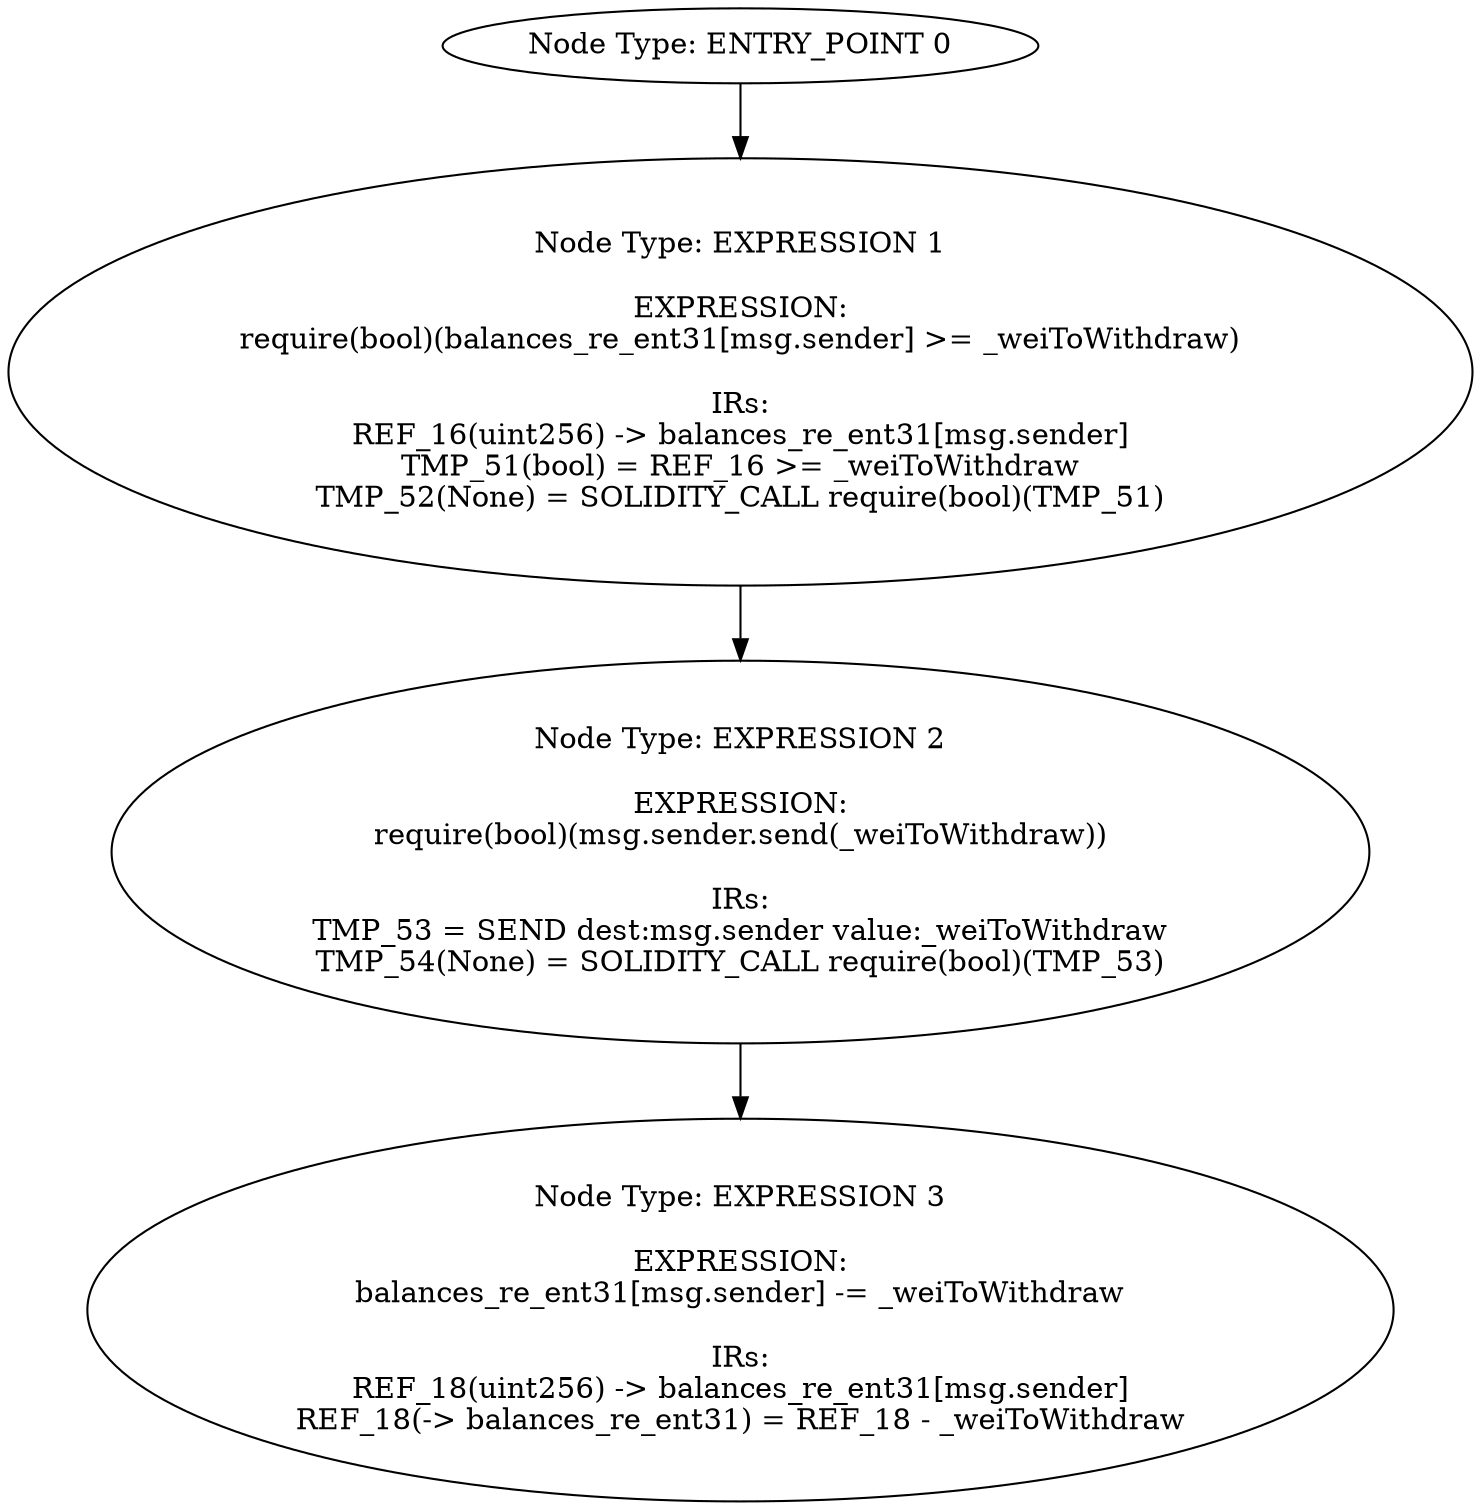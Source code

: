 digraph{
0[label="Node Type: ENTRY_POINT 0
"];
0->1;
1[label="Node Type: EXPRESSION 1

EXPRESSION:
require(bool)(balances_re_ent31[msg.sender] >= _weiToWithdraw)

IRs:
REF_16(uint256) -> balances_re_ent31[msg.sender]
TMP_51(bool) = REF_16 >= _weiToWithdraw
TMP_52(None) = SOLIDITY_CALL require(bool)(TMP_51)"];
1->2;
2[label="Node Type: EXPRESSION 2

EXPRESSION:
require(bool)(msg.sender.send(_weiToWithdraw))

IRs:
TMP_53 = SEND dest:msg.sender value:_weiToWithdraw
TMP_54(None) = SOLIDITY_CALL require(bool)(TMP_53)"];
2->3;
3[label="Node Type: EXPRESSION 3

EXPRESSION:
balances_re_ent31[msg.sender] -= _weiToWithdraw

IRs:
REF_18(uint256) -> balances_re_ent31[msg.sender]
REF_18(-> balances_re_ent31) = REF_18 - _weiToWithdraw"];
}

